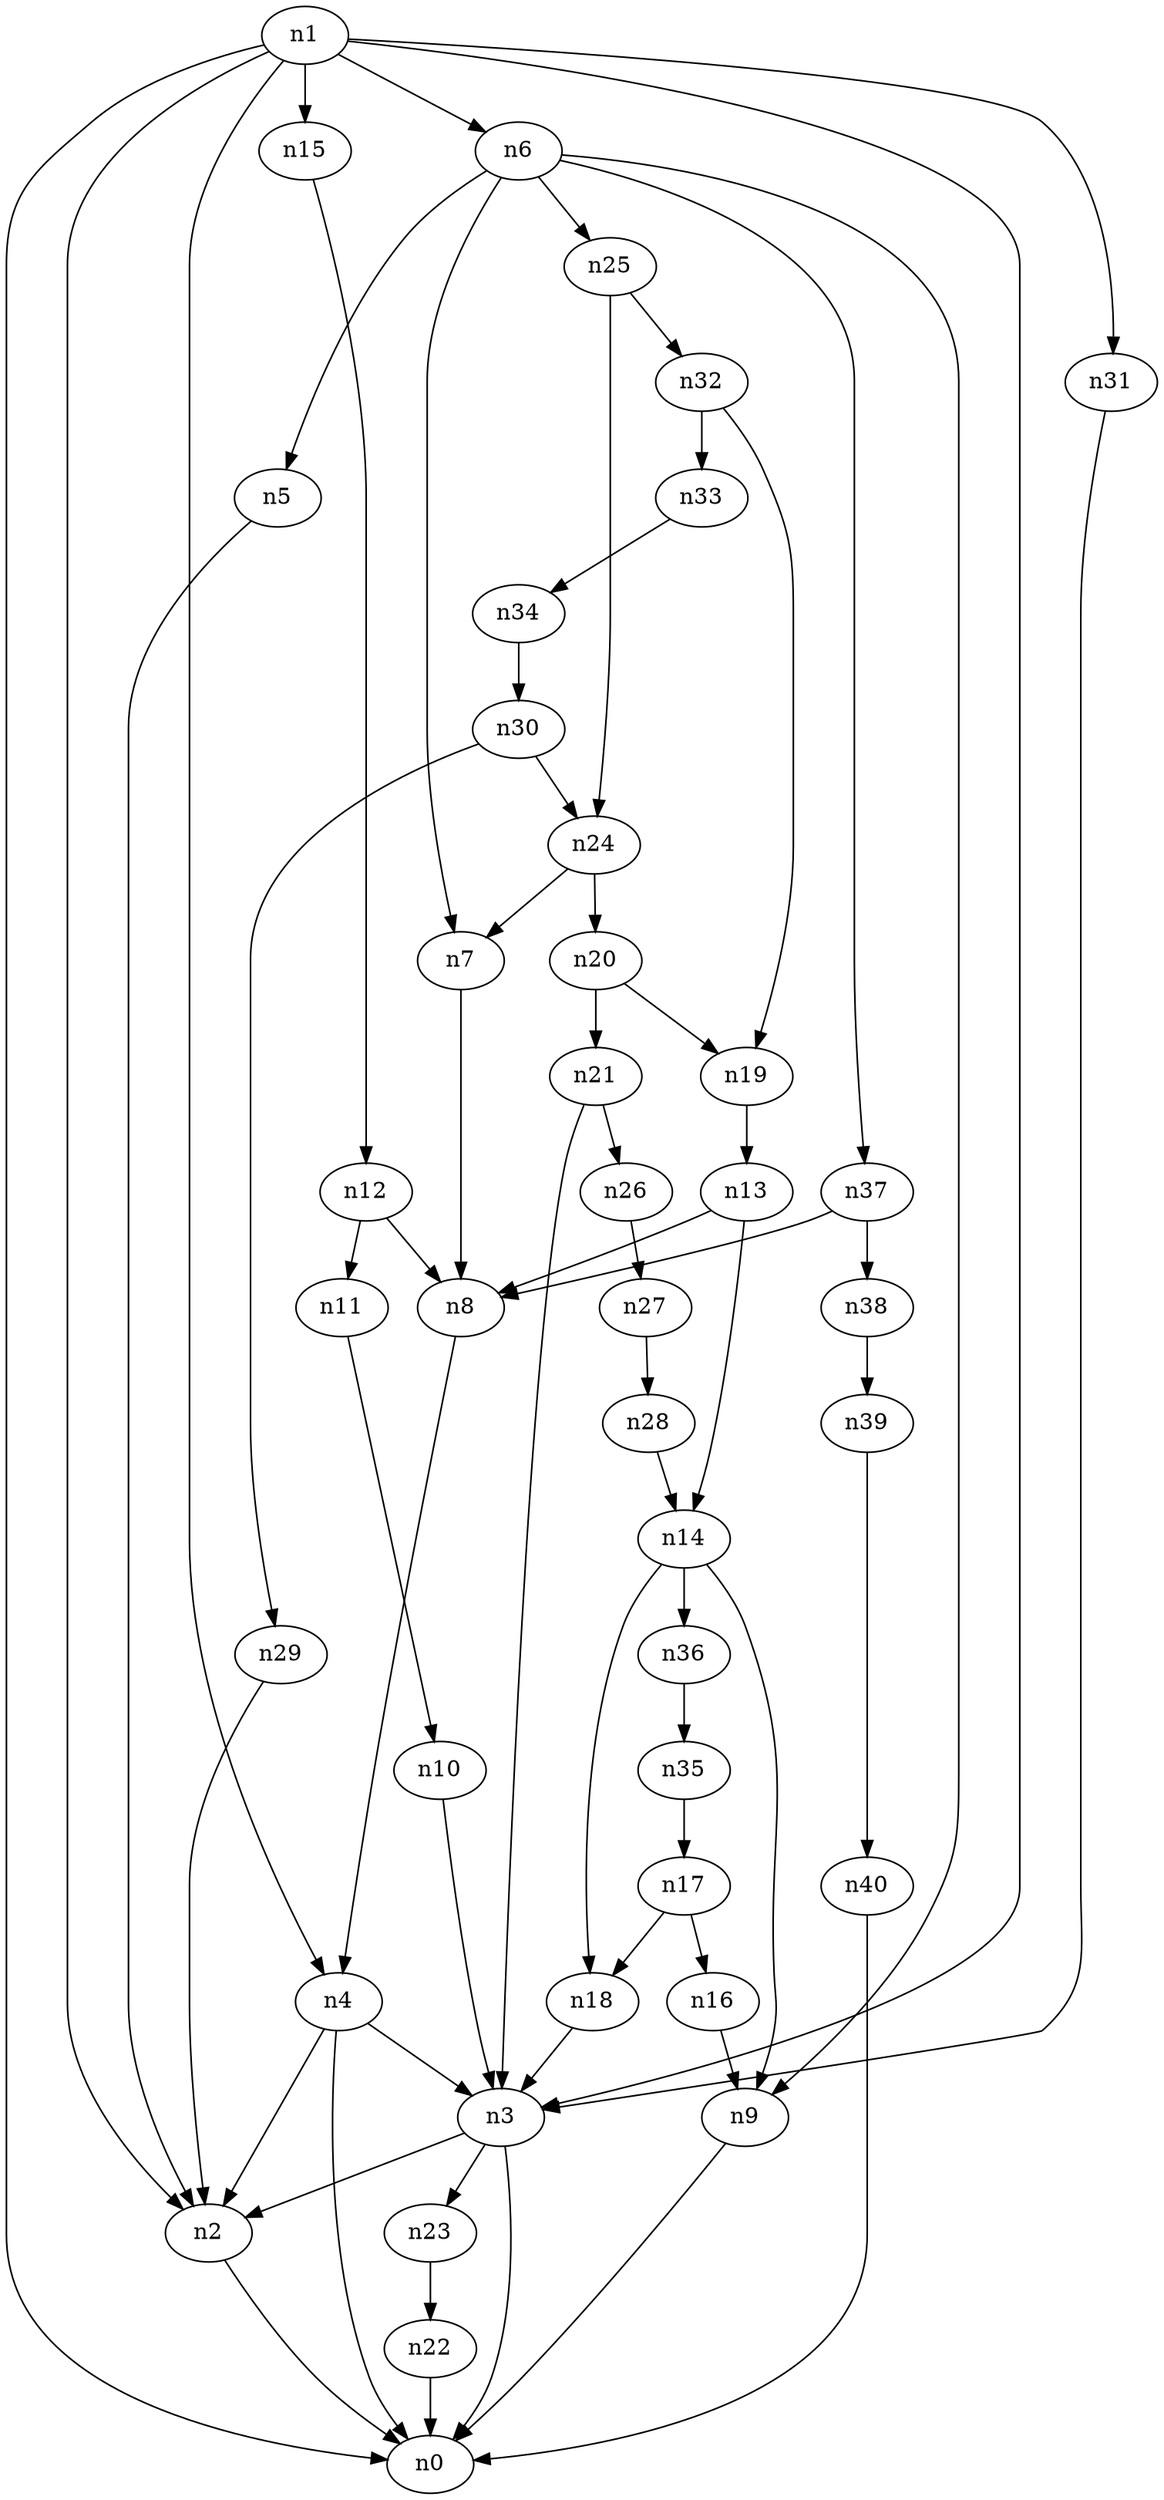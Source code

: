 digraph G {
	n1 -> n0	 [_graphml_id=e0];
	n1 -> n2	 [_graphml_id=e1];
	n1 -> n3	 [_graphml_id=e6];
	n1 -> n4	 [_graphml_id=e9];
	n1 -> n6	 [_graphml_id=e12];
	n1 -> n15	 [_graphml_id=e25];
	n1 -> n31	 [_graphml_id=e50];
	n2 -> n0	 [_graphml_id=e5];
	n3 -> n0	 [_graphml_id=e8];
	n3 -> n2	 [_graphml_id=e2];
	n3 -> n23	 [_graphml_id=e37];
	n4 -> n0	 [_graphml_id=e4];
	n4 -> n2	 [_graphml_id=e7];
	n4 -> n3	 [_graphml_id=e3];
	n5 -> n2	 [_graphml_id=e10];
	n6 -> n5	 [_graphml_id=e11];
	n6 -> n7	 [_graphml_id=e13];
	n6 -> n9	 [_graphml_id=e17];
	n6 -> n25	 [_graphml_id=e41];
	n6 -> n37	 [_graphml_id=e59];
	n7 -> n8	 [_graphml_id=e14];
	n8 -> n4	 [_graphml_id=e15];
	n9 -> n0	 [_graphml_id=e16];
	n10 -> n3	 [_graphml_id=e18];
	n11 -> n10	 [_graphml_id=e19];
	n12 -> n8	 [_graphml_id=e21];
	n12 -> n11	 [_graphml_id=e20];
	n13 -> n8	 [_graphml_id=e22];
	n13 -> n14	 [_graphml_id=e23];
	n14 -> n9	 [_graphml_id=e24];
	n14 -> n18	 [_graphml_id=e30];
	n14 -> n36	 [_graphml_id=e58];
	n15 -> n12	 [_graphml_id=e26];
	n16 -> n9	 [_graphml_id=e27];
	n17 -> n16	 [_graphml_id=e28];
	n17 -> n18	 [_graphml_id=e29];
	n18 -> n3	 [_graphml_id=e51];
	n19 -> n13	 [_graphml_id=e31];
	n20 -> n19	 [_graphml_id=e32];
	n20 -> n21	 [_graphml_id=e33];
	n21 -> n3	 [_graphml_id=e34];
	n21 -> n26	 [_graphml_id=e42];
	n22 -> n0	 [_graphml_id=e35];
	n23 -> n22	 [_graphml_id=e36];
	n24 -> n7	 [_graphml_id=e38];
	n24 -> n20	 [_graphml_id=e39];
	n25 -> n24	 [_graphml_id=e40];
	n25 -> n32	 [_graphml_id=e52];
	n26 -> n27	 [_graphml_id=e43];
	n27 -> n28	 [_graphml_id=e44];
	n28 -> n14	 [_graphml_id=e45];
	n29 -> n2	 [_graphml_id=e46];
	n30 -> n24	 [_graphml_id=e48];
	n30 -> n29	 [_graphml_id=e47];
	n31 -> n3	 [_graphml_id=e49];
	n32 -> n19	 [_graphml_id=e61];
	n32 -> n33	 [_graphml_id=e53];
	n33 -> n34	 [_graphml_id=e54];
	n34 -> n30	 [_graphml_id=e55];
	n35 -> n17	 [_graphml_id=e56];
	n36 -> n35	 [_graphml_id=e57];
	n37 -> n8	 [_graphml_id=e60];
	n37 -> n38	 [_graphml_id=e62];
	n38 -> n39	 [_graphml_id=e63];
	n39 -> n40	 [_graphml_id=e64];
	n40 -> n0	 [_graphml_id=e65];
}
